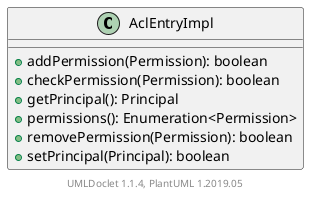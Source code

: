 @startuml

    class AclEntryImpl [[AclEntryImpl.html]] {
        +addPermission(Permission): boolean
        +checkPermission(Permission): boolean
        +getPrincipal(): Principal
        +permissions(): Enumeration<Permission>
        +removePermission(Permission): boolean
        +setPrincipal(Principal): boolean
    }


    center footer UMLDoclet 1.1.4, PlantUML 1.2019.05
@enduml

